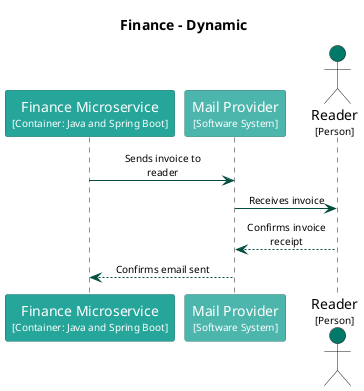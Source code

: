 @startuml
set separator none
title Finance - Dynamic

skinparam {
  arrowFontSize 10
  defaultTextAlignment center
  wrapWidth 200
  maxMessageSize 100
}

hide stereotype

skinparam sequenceParticipant<<Finance.FinanceMicroservice>> {
  BackgroundColor #26a69a
  FontColor #ffffff
  BorderColor #1a746b
  shadowing false
}
skinparam sequenceParticipant<<MailProvider>> {
  BackgroundColor #4db6ac
  FontColor #ffffff
  BorderColor #357f78
  shadowing false
}
skinparam sequenceParticipant<<Reader>> {
  BackgroundColor #00796b
  FontColor #ffffff
  BorderColor #00544a
  shadowing false
}

participant "Finance Microservice\n<size:10>[Container: Java and Spring Boot]</size>" as Finance.FinanceMicroservice <<Finance.FinanceMicroservice>> #26a69a
participant "Mail Provider\n<size:10>[Software System]</size>" as MailProvider <<MailProvider>> #4db6ac
actor "Reader\n<size:10>[Person]</size>" as Reader <<Reader>> #00796b
Finance.FinanceMicroservice -[#004d40]> MailProvider : Sends invoice to reader
MailProvider -[#004d40]> Reader : Receives invoice
MailProvider <-[#004d40]- Reader : Confirms invoice receipt
Finance.FinanceMicroservice <-[#004d40]- MailProvider : Confirms email sent
@enduml